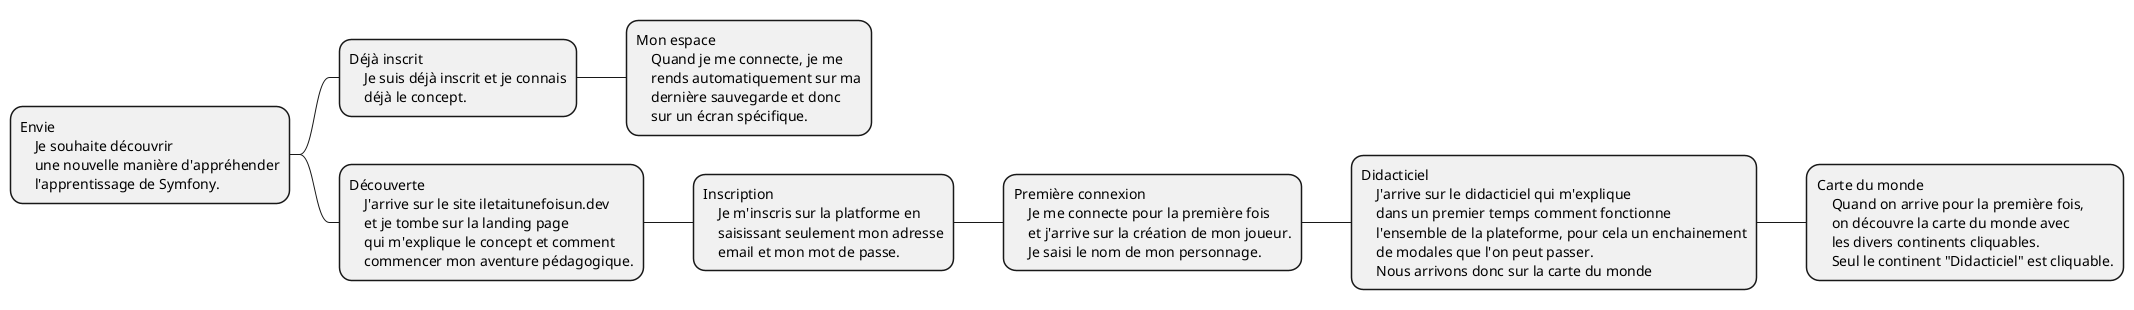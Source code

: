 @startmindmap

*:Envie
    Je souhaite découvrir
    une nouvelle manière d'appréhender
    l'apprentissage de Symfony.;

**:Déjà inscrit
    Je suis déjà inscrit et je connais
    déjà le concept.;

***:Mon espace
    Quand je me connecte, je me
    rends automatiquement sur ma
    dernière sauvegarde et donc
    sur un écran spécifique.;

**:Découverte
    J'arrive sur le site iletaitunefoisun.dev
    et je tombe sur la landing page
    qui m'explique le concept et comment
    commencer mon aventure pédagogique.;

***:Inscription
    Je m'inscris sur la platforme en
    saisissant seulement mon adresse
    email et mon mot de passe.;

****:Première connexion
    Je me connecte pour la première fois
    et j'arrive sur la création de mon joueur.
    Je saisi le nom de mon personnage.;

*****:Didacticiel
    J'arrive sur le didacticiel qui m'explique
    dans un premier temps comment fonctionne
    l'ensemble de la plateforme, pour cela un enchainement
    de modales que l'on peut passer.
    Nous arrivons donc sur la carte du monde;

******:Carte du monde
    Quand on arrive pour la première fois,
    on découvre la carte du monde avec
    les divers continents cliquables.
    Seul le continent "Didacticiel" est cliquable.;

@endmindmap
